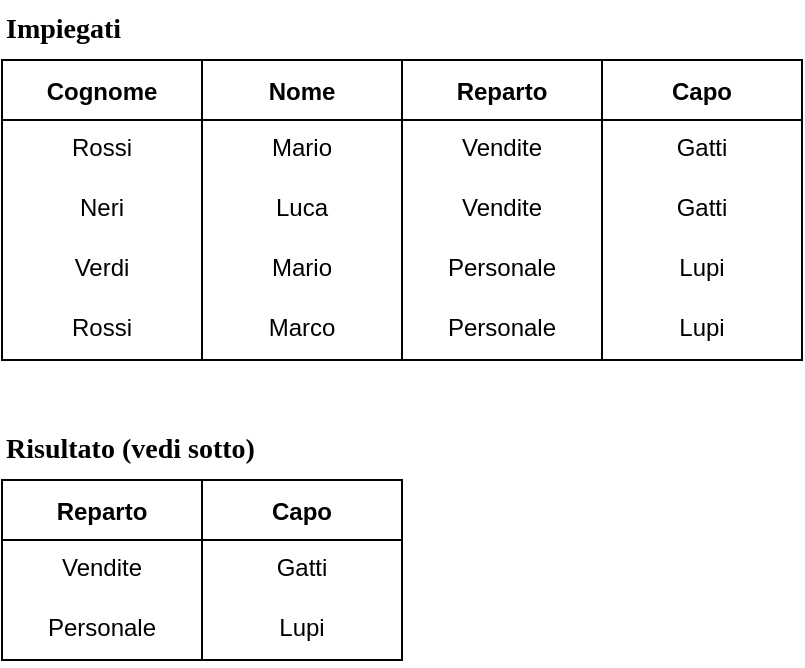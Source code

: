 <mxfile version="20.3.0" type="device"><diagram id="Gh4BnyOryf7dQKJKoOMl" name="Pagina-1"><mxGraphModel dx="813" dy="494" grid="1" gridSize="10" guides="1" tooltips="1" connect="1" arrows="1" fold="1" page="1" pageScale="1" pageWidth="1169" pageHeight="827" math="0" shadow="0"><root><mxCell id="0"/><mxCell id="1" parent="0"/><mxCell id="qO4rwevZXmY1EZX5DE78-31" value="Cognome" style="swimlane;startSize=30;" parent="1" vertex="1"><mxGeometry x="670" y="410" width="100" height="150" as="geometry"/></mxCell><mxCell id="qO4rwevZXmY1EZX5DE78-32" value="Rossi" style="text;strokeColor=none;fillColor=none;spacingLeft=4;spacingRight=4;overflow=hidden;rotatable=0;points=[[0,0.5],[1,0.5]];portConstraint=eastwest;fontSize=12;align=center;" parent="qO4rwevZXmY1EZX5DE78-31" vertex="1"><mxGeometry y="30" width="100" height="30" as="geometry"/></mxCell><mxCell id="qO4rwevZXmY1EZX5DE78-33" value="Neri" style="text;strokeColor=none;fillColor=none;spacingLeft=4;spacingRight=4;overflow=hidden;rotatable=0;points=[[0,0.5],[1,0.5]];portConstraint=eastwest;fontSize=12;align=center;" parent="qO4rwevZXmY1EZX5DE78-31" vertex="1"><mxGeometry y="60" width="100" height="30" as="geometry"/></mxCell><mxCell id="qO4rwevZXmY1EZX5DE78-34" value="Verdi" style="text;strokeColor=none;fillColor=none;spacingLeft=4;spacingRight=4;overflow=hidden;rotatable=0;points=[[0,0.5],[1,0.5]];portConstraint=eastwest;fontSize=12;align=center;" parent="qO4rwevZXmY1EZX5DE78-31" vertex="1"><mxGeometry y="90" width="100" height="30" as="geometry"/></mxCell><mxCell id="qO4rwevZXmY1EZX5DE78-35" value="Nome" style="swimlane;startSize=30;" parent="1" vertex="1"><mxGeometry x="770" y="410" width="100" height="150" as="geometry"/></mxCell><mxCell id="qO4rwevZXmY1EZX5DE78-36" value="Mario" style="text;strokeColor=none;fillColor=none;spacingLeft=4;spacingRight=4;overflow=hidden;rotatable=0;points=[[0,0.5],[1,0.5]];portConstraint=eastwest;fontSize=12;align=center;" parent="qO4rwevZXmY1EZX5DE78-35" vertex="1"><mxGeometry y="30" width="100" height="30" as="geometry"/></mxCell><mxCell id="qO4rwevZXmY1EZX5DE78-37" value="Luca" style="text;strokeColor=none;fillColor=none;spacingLeft=4;spacingRight=4;overflow=hidden;rotatable=0;points=[[0,0.5],[1,0.5]];portConstraint=eastwest;fontSize=12;align=center;" parent="qO4rwevZXmY1EZX5DE78-35" vertex="1"><mxGeometry y="60" width="100" height="30" as="geometry"/></mxCell><mxCell id="qO4rwevZXmY1EZX5DE78-38" value="Mario" style="text;strokeColor=none;fillColor=none;spacingLeft=4;spacingRight=4;overflow=hidden;rotatable=0;points=[[0,0.5],[1,0.5]];portConstraint=eastwest;fontSize=12;align=center;" parent="qO4rwevZXmY1EZX5DE78-35" vertex="1"><mxGeometry y="90" width="100" height="30" as="geometry"/></mxCell><mxCell id="qO4rwevZXmY1EZX5DE78-39" value="Marco" style="text;strokeColor=none;fillColor=none;spacingLeft=4;spacingRight=4;overflow=hidden;rotatable=0;points=[[0,0.5],[1,0.5]];portConstraint=eastwest;fontSize=12;align=center;" parent="qO4rwevZXmY1EZX5DE78-35" vertex="1"><mxGeometry y="120" width="100" height="30" as="geometry"/></mxCell><mxCell id="qO4rwevZXmY1EZX5DE78-40" value="Reparto" style="swimlane;startSize=30;" parent="1" vertex="1"><mxGeometry x="870" y="410" width="100" height="150" as="geometry"/></mxCell><mxCell id="qO4rwevZXmY1EZX5DE78-41" value="Vendite" style="text;strokeColor=none;fillColor=none;spacingLeft=4;spacingRight=4;overflow=hidden;rotatable=0;points=[[0,0.5],[1,0.5]];portConstraint=eastwest;fontSize=12;align=center;" parent="qO4rwevZXmY1EZX5DE78-40" vertex="1"><mxGeometry y="30" width="100" height="30" as="geometry"/></mxCell><mxCell id="qO4rwevZXmY1EZX5DE78-42" value="Vendite" style="text;strokeColor=none;fillColor=none;spacingLeft=4;spacingRight=4;overflow=hidden;rotatable=0;points=[[0,0.5],[1,0.5]];portConstraint=eastwest;fontSize=12;align=center;" parent="qO4rwevZXmY1EZX5DE78-40" vertex="1"><mxGeometry y="60" width="100" height="30" as="geometry"/></mxCell><mxCell id="qO4rwevZXmY1EZX5DE78-43" value="Personale" style="text;strokeColor=none;fillColor=none;spacingLeft=4;spacingRight=4;overflow=hidden;rotatable=0;points=[[0,0.5],[1,0.5]];portConstraint=eastwest;fontSize=12;align=center;" parent="qO4rwevZXmY1EZX5DE78-40" vertex="1"><mxGeometry y="90" width="100" height="30" as="geometry"/></mxCell><mxCell id="qO4rwevZXmY1EZX5DE78-44" value="Personale" style="text;strokeColor=none;fillColor=none;spacingLeft=4;spacingRight=4;overflow=hidden;rotatable=0;points=[[0,0.5],[1,0.5]];portConstraint=eastwest;fontSize=12;align=center;" parent="qO4rwevZXmY1EZX5DE78-40" vertex="1"><mxGeometry y="120" width="100" height="30" as="geometry"/></mxCell><mxCell id="qO4rwevZXmY1EZX5DE78-45" value="Impiegati" style="text;html=1;align=left;verticalAlign=middle;resizable=0;points=[];autosize=1;strokeColor=none;fillColor=none;fontStyle=1;fontFamily=Times New Roman;fontSize=14;" parent="1" vertex="1"><mxGeometry x="670" y="380" width="80" height="30" as="geometry"/></mxCell><mxCell id="qO4rwevZXmY1EZX5DE78-46" value="Reparto" style="swimlane;startSize=30;" parent="1" vertex="1"><mxGeometry x="670" y="620" width="100" height="90" as="geometry"/></mxCell><mxCell id="qO4rwevZXmY1EZX5DE78-47" value="Vendite" style="text;strokeColor=none;fillColor=none;spacingLeft=4;spacingRight=4;overflow=hidden;rotatable=0;points=[[0,0.5],[1,0.5]];portConstraint=eastwest;fontSize=12;align=center;" parent="qO4rwevZXmY1EZX5DE78-46" vertex="1"><mxGeometry y="30" width="100" height="30" as="geometry"/></mxCell><mxCell id="qO4rwevZXmY1EZX5DE78-61" value="Personale" style="text;strokeColor=none;fillColor=none;spacingLeft=4;spacingRight=4;overflow=hidden;rotatable=0;points=[[0,0.5],[1,0.5]];portConstraint=eastwest;fontSize=12;align=center;" parent="qO4rwevZXmY1EZX5DE78-46" vertex="1"><mxGeometry y="60" width="100" height="30" as="geometry"/></mxCell><mxCell id="qO4rwevZXmY1EZX5DE78-48" value="Capo" style="swimlane;startSize=30;" parent="1" vertex="1"><mxGeometry x="770" y="620" width="100" height="90" as="geometry"/></mxCell><mxCell id="qO4rwevZXmY1EZX5DE78-49" value="Gatti" style="text;strokeColor=none;fillColor=none;spacingLeft=4;spacingRight=4;overflow=hidden;rotatable=0;points=[[0,0.5],[1,0.5]];portConstraint=eastwest;fontSize=12;align=center;" parent="qO4rwevZXmY1EZX5DE78-48" vertex="1"><mxGeometry y="30" width="100" height="30" as="geometry"/></mxCell><mxCell id="qO4rwevZXmY1EZX5DE78-62" value="Lupi" style="text;strokeColor=none;fillColor=none;spacingLeft=4;spacingRight=4;overflow=hidden;rotatable=0;points=[[0,0.5],[1,0.5]];portConstraint=eastwest;fontSize=12;align=center;" parent="qO4rwevZXmY1EZX5DE78-48" vertex="1"><mxGeometry y="60" width="100" height="30" as="geometry"/></mxCell><mxCell id="qO4rwevZXmY1EZX5DE78-52" value="Risultato (vedi sotto)" style="text;html=1;align=left;verticalAlign=middle;resizable=0;points=[];autosize=1;strokeColor=none;fillColor=none;fontStyle=1;fontFamily=Times New Roman;fontSize=14;" parent="1" vertex="1"><mxGeometry x="670" y="590" width="150" height="30" as="geometry"/></mxCell><mxCell id="qO4rwevZXmY1EZX5DE78-53" value="Capo" style="swimlane;startSize=30;" parent="1" vertex="1"><mxGeometry x="970" y="410" width="100" height="150" as="geometry"/></mxCell><mxCell id="qO4rwevZXmY1EZX5DE78-54" value="Gatti" style="text;strokeColor=none;fillColor=none;spacingLeft=4;spacingRight=4;overflow=hidden;rotatable=0;points=[[0,0.5],[1,0.5]];portConstraint=eastwest;fontSize=12;align=center;" parent="qO4rwevZXmY1EZX5DE78-53" vertex="1"><mxGeometry y="30" width="100" height="30" as="geometry"/></mxCell><mxCell id="qO4rwevZXmY1EZX5DE78-55" value="Gatti" style="text;strokeColor=none;fillColor=none;spacingLeft=4;spacingRight=4;overflow=hidden;rotatable=0;points=[[0,0.5],[1,0.5]];portConstraint=eastwest;fontSize=12;align=center;" parent="qO4rwevZXmY1EZX5DE78-53" vertex="1"><mxGeometry y="60" width="100" height="30" as="geometry"/></mxCell><mxCell id="qO4rwevZXmY1EZX5DE78-56" value="Lupi" style="text;strokeColor=none;fillColor=none;spacingLeft=4;spacingRight=4;overflow=hidden;rotatable=0;points=[[0,0.5],[1,0.5]];portConstraint=eastwest;fontSize=12;align=center;" parent="qO4rwevZXmY1EZX5DE78-53" vertex="1"><mxGeometry y="90" width="100" height="30" as="geometry"/></mxCell><mxCell id="qO4rwevZXmY1EZX5DE78-57" value="Lupi" style="text;strokeColor=none;fillColor=none;spacingLeft=4;spacingRight=4;overflow=hidden;rotatable=0;points=[[0,0.5],[1,0.5]];portConstraint=eastwest;fontSize=12;align=center;" parent="qO4rwevZXmY1EZX5DE78-53" vertex="1"><mxGeometry y="120" width="100" height="30" as="geometry"/></mxCell><mxCell id="qO4rwevZXmY1EZX5DE78-58" value="Rossi" style="text;strokeColor=none;fillColor=none;spacingLeft=4;spacingRight=4;overflow=hidden;rotatable=0;points=[[0,0.5],[1,0.5]];portConstraint=eastwest;fontSize=12;align=center;" parent="1" vertex="1"><mxGeometry x="670" y="530" width="100" height="30" as="geometry"/></mxCell></root></mxGraphModel></diagram></mxfile>